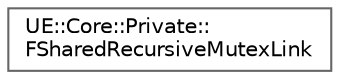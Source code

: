digraph "Graphical Class Hierarchy"
{
 // INTERACTIVE_SVG=YES
 // LATEX_PDF_SIZE
  bgcolor="transparent";
  edge [fontname=Helvetica,fontsize=10,labelfontname=Helvetica,labelfontsize=10];
  node [fontname=Helvetica,fontsize=10,shape=box,height=0.2,width=0.4];
  rankdir="LR";
  Node0 [id="Node000000",label="UE::Core::Private::\lFSharedRecursiveMutexLink",height=0.2,width=0.4,color="grey40", fillcolor="white", style="filled",URL="$df/d54/structUE_1_1Core_1_1Private_1_1FSharedRecursiveMutexLink.html",tooltip=" "];
}
